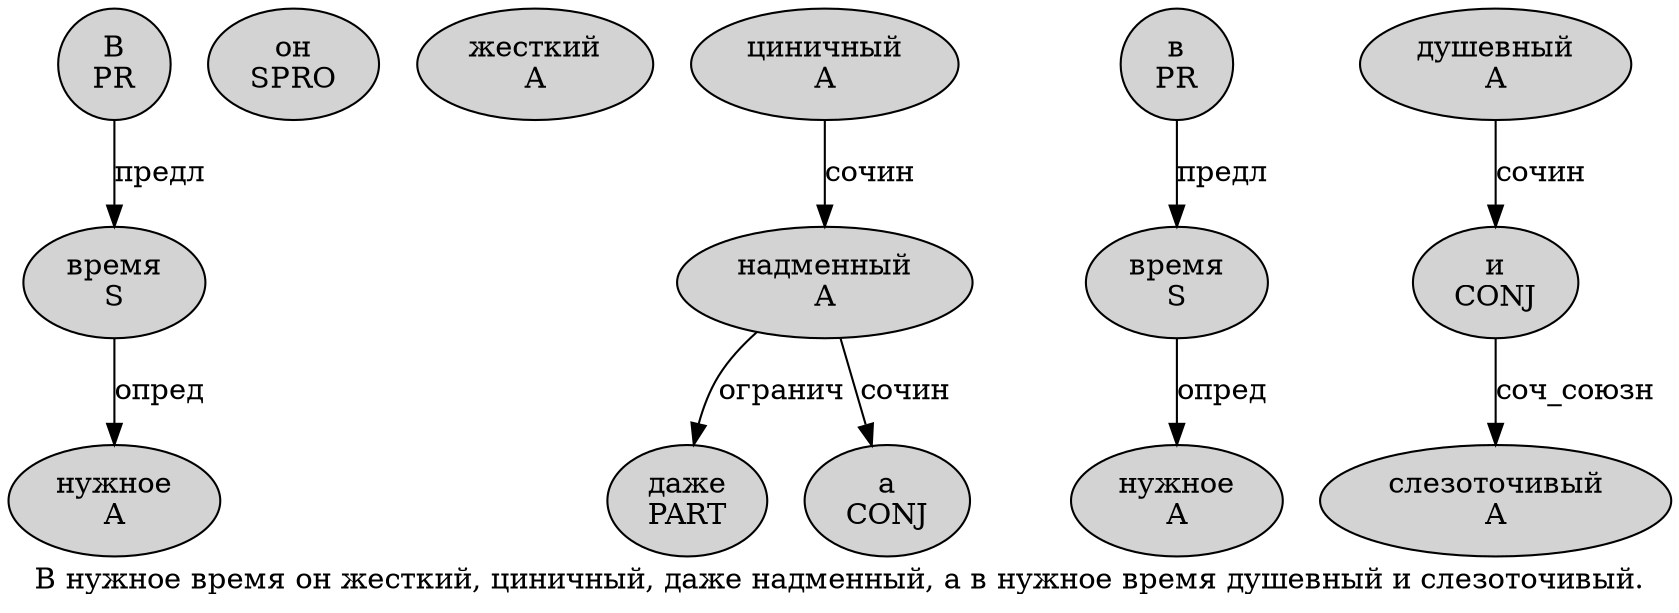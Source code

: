 digraph SENTENCE_3647 {
	graph [label="В нужное время он жесткий, циничный, даже надменный, а в нужное время душевный и слезоточивый."]
	node [style=filled]
		0 [label="В
PR" color="" fillcolor=lightgray penwidth=1 shape=ellipse]
		1 [label="нужное
A" color="" fillcolor=lightgray penwidth=1 shape=ellipse]
		2 [label="время
S" color="" fillcolor=lightgray penwidth=1 shape=ellipse]
		3 [label="он
SPRO" color="" fillcolor=lightgray penwidth=1 shape=ellipse]
		4 [label="жесткий
A" color="" fillcolor=lightgray penwidth=1 shape=ellipse]
		6 [label="циничный
A" color="" fillcolor=lightgray penwidth=1 shape=ellipse]
		8 [label="даже
PART" color="" fillcolor=lightgray penwidth=1 shape=ellipse]
		9 [label="надменный
A" color="" fillcolor=lightgray penwidth=1 shape=ellipse]
		11 [label="а
CONJ" color="" fillcolor=lightgray penwidth=1 shape=ellipse]
		12 [label="в
PR" color="" fillcolor=lightgray penwidth=1 shape=ellipse]
		13 [label="нужное
A" color="" fillcolor=lightgray penwidth=1 shape=ellipse]
		14 [label="время
S" color="" fillcolor=lightgray penwidth=1 shape=ellipse]
		15 [label="душевный
A" color="" fillcolor=lightgray penwidth=1 shape=ellipse]
		16 [label="и
CONJ" color="" fillcolor=lightgray penwidth=1 shape=ellipse]
		17 [label="слезоточивый
A" color="" fillcolor=lightgray penwidth=1 shape=ellipse]
			12 -> 14 [label="предл"]
			16 -> 17 [label="соч_союзн"]
			2 -> 1 [label="опред"]
			6 -> 9 [label="сочин"]
			14 -> 13 [label="опред"]
			0 -> 2 [label="предл"]
			15 -> 16 [label="сочин"]
			9 -> 8 [label="огранич"]
			9 -> 11 [label="сочин"]
}